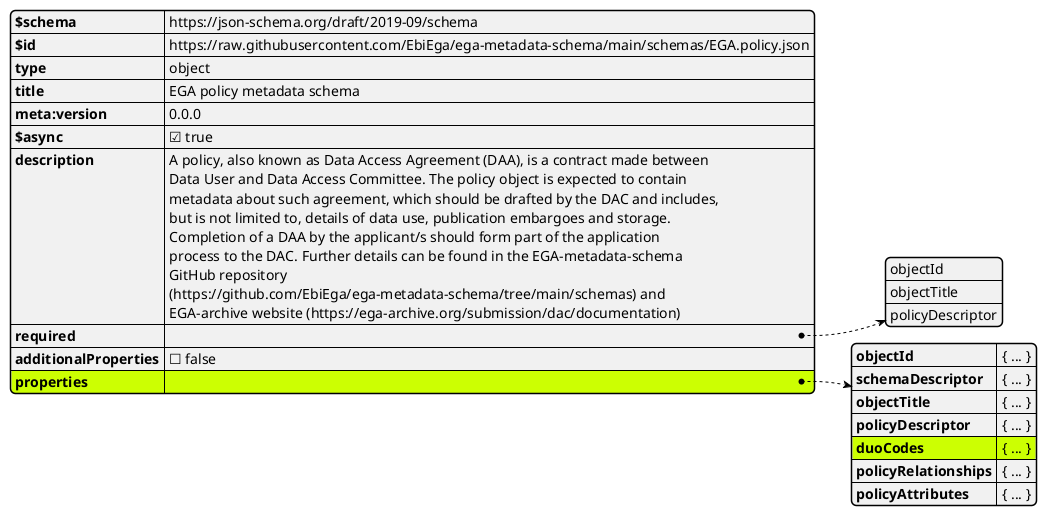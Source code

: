 @startjson
#highlight "properties" / "duoCodes" / "items" / "properties" / "termId"
#highlight "properties"
#highlight "properties" / "duoCodes"
#highlight "properties" / "duoCodes" / "items"
#highlight "properties" / "duoCodes" / "items" / "properties"

{
    "$schema": "https://json-schema.org/draft/2019-09/schema",
    "$id": "https://raw.githubusercontent.com/EbiEga/ega-metadata-schema/main/schemas/EGA.policy.json",
    "type": "object",
    "title": "EGA policy metadata schema",
    "meta:version": "0.0.0",
    "$async": true,
    "description": "A policy, also known as Data Access Agreement (DAA), is a contract made between \\nData User and Data Access Committee. The policy object is expected to contain \\nmetadata about such agreement, which should be drafted by the DAC and includes, \\nbut is not limited to, details of data use, publication embargoes and storage. \\nCompletion of a DAA by the applicant/s should form part of the application \\nprocess to the DAC. Further details can be found in the EGA-metadata-schema \\nGitHub repository \\n(https://github.com/EbiEga/ega-metadata-schema/tree/main/schemas) and \\nEGA-archive website (https://ega-archive.org/submission/dac/documentation)",
    "required": [
        "objectId",
        "objectTitle",
        "policyDescriptor"
    ],
    "additionalProperties": false,
    "properties": {
        "objectId": "{ ... }",
        "schemaDescriptor": "{ ... }",
        "objectTitle": "{ ... }",
        "policyDescriptor": "{ ... }",
        "duoCodes": "{ ... }",
        "policyRelationships": "{ ... }",
        "policyAttributes": "{ ... }"
    }
}
@endjson